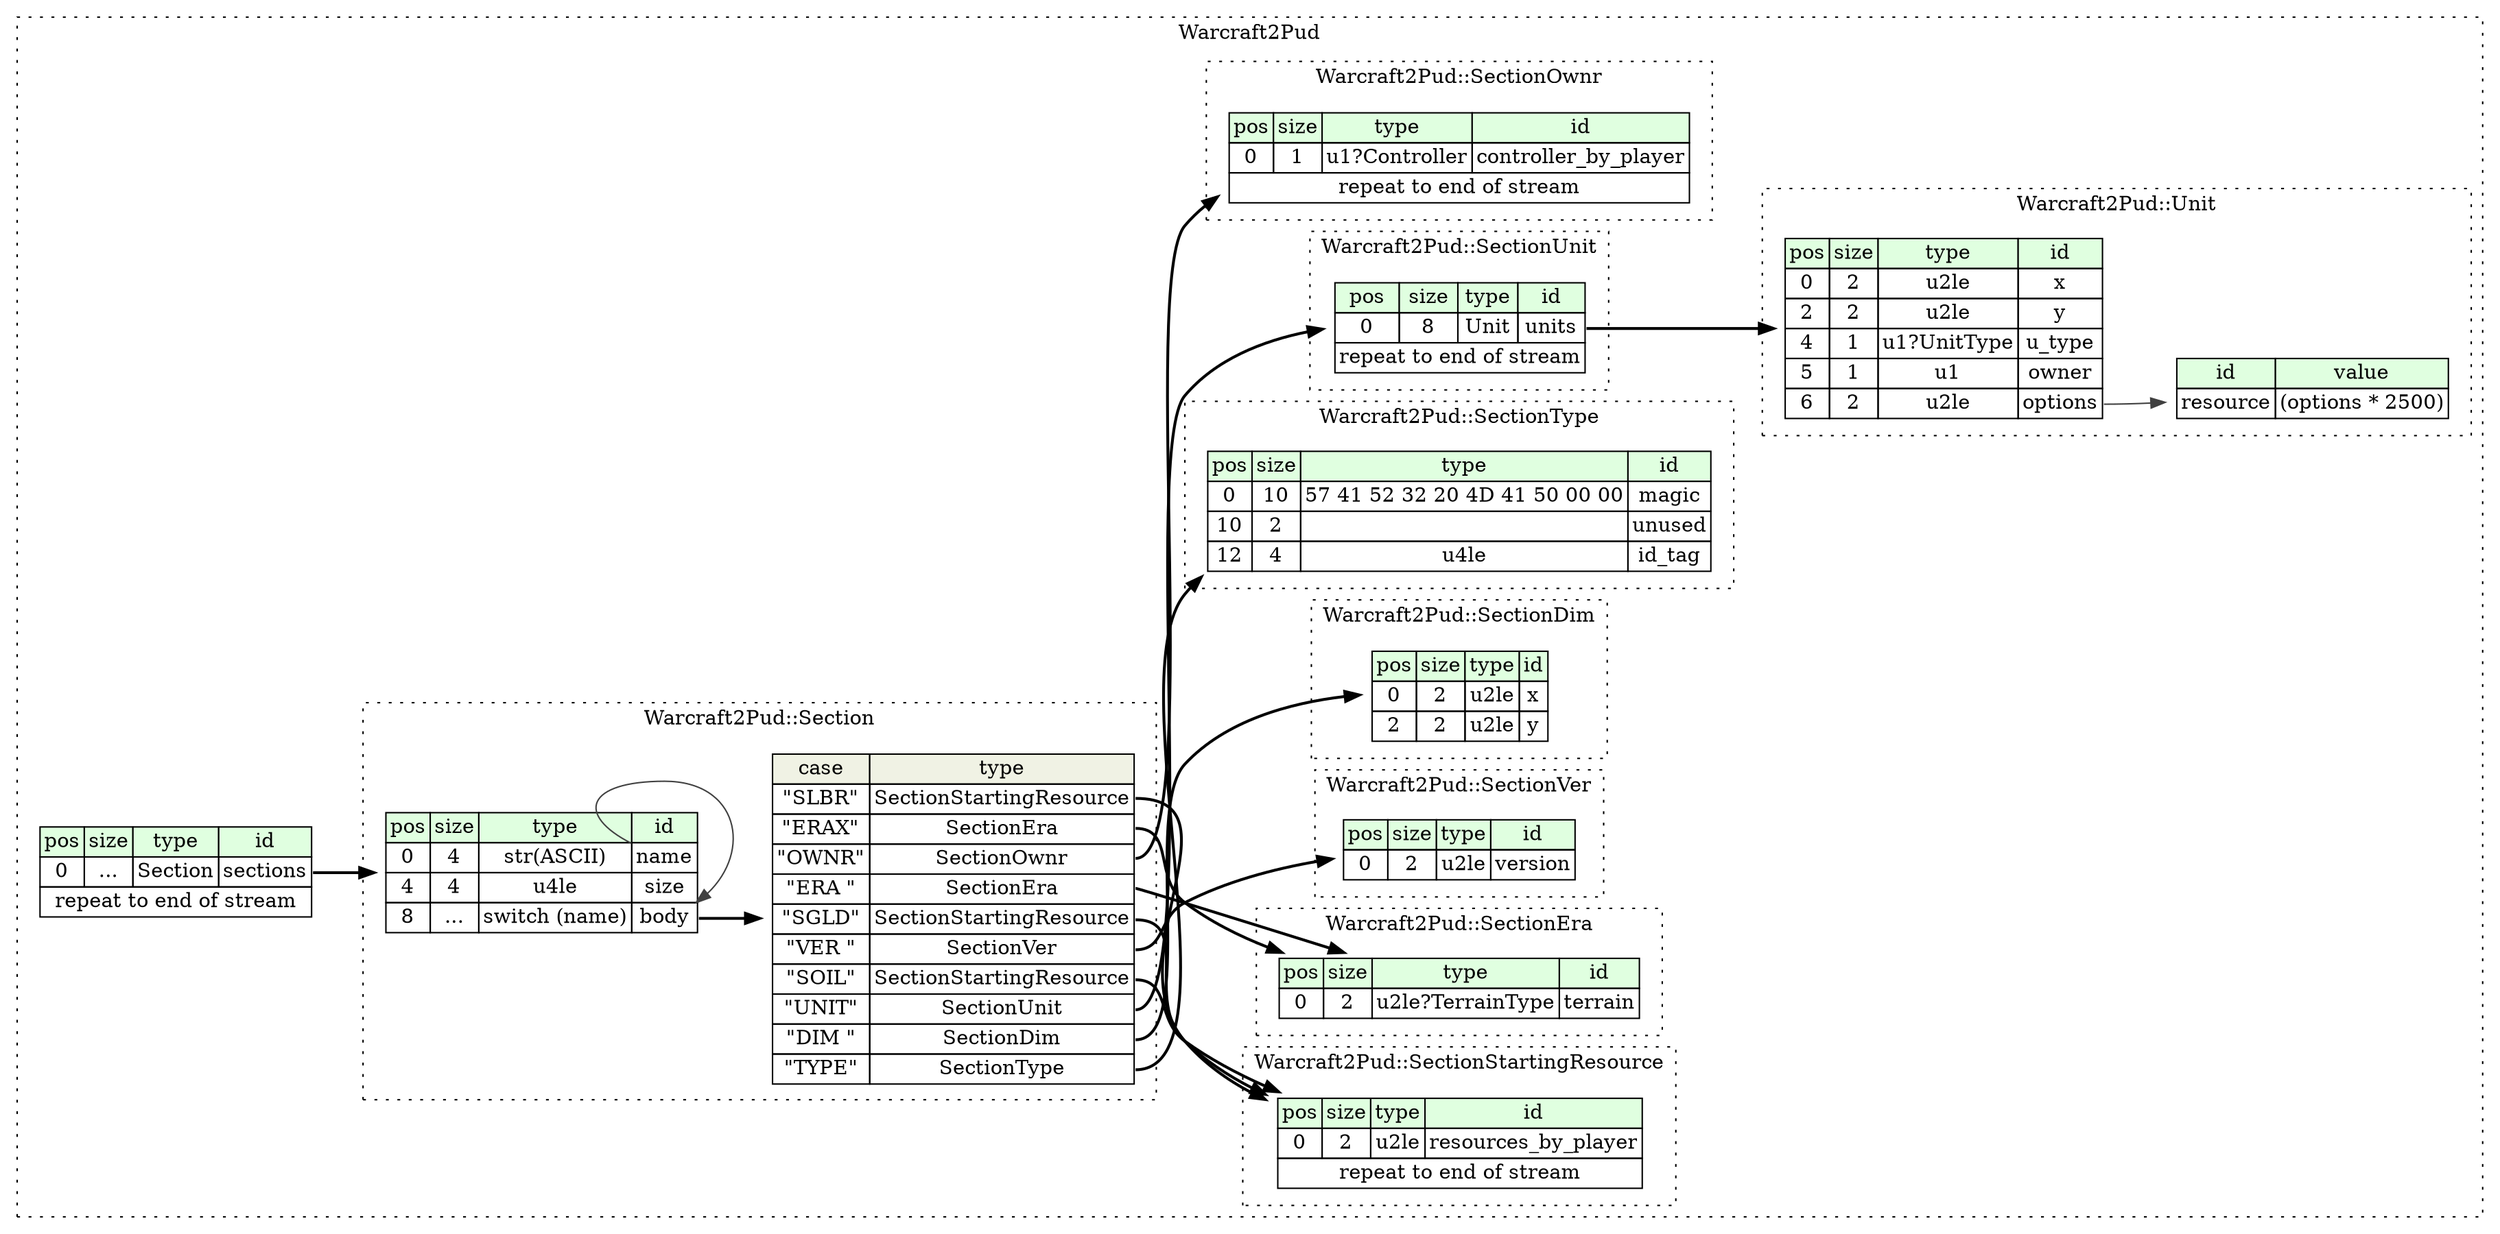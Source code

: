 digraph {
	rankdir=LR;
	node [shape=plaintext];
	subgraph cluster__warcraft_2_pud {
		label="Warcraft2Pud";
		graph[style=dotted];

		warcraft_2_pud__seq [label=<<TABLE BORDER="0" CELLBORDER="1" CELLSPACING="0">
			<TR><TD BGCOLOR="#E0FFE0">pos</TD><TD BGCOLOR="#E0FFE0">size</TD><TD BGCOLOR="#E0FFE0">type</TD><TD BGCOLOR="#E0FFE0">id</TD></TR>
			<TR><TD PORT="sections_pos">0</TD><TD PORT="sections_size">...</TD><TD>Section</TD><TD PORT="sections_type">sections</TD></TR>
			<TR><TD COLSPAN="4" PORT="sections__repeat">repeat to end of stream</TD></TR>
		</TABLE>>];
		subgraph cluster__section_starting_resource {
			label="Warcraft2Pud::SectionStartingResource";
			graph[style=dotted];

			section_starting_resource__seq [label=<<TABLE BORDER="0" CELLBORDER="1" CELLSPACING="0">
				<TR><TD BGCOLOR="#E0FFE0">pos</TD><TD BGCOLOR="#E0FFE0">size</TD><TD BGCOLOR="#E0FFE0">type</TD><TD BGCOLOR="#E0FFE0">id</TD></TR>
				<TR><TD PORT="resources_by_player_pos">0</TD><TD PORT="resources_by_player_size">2</TD><TD>u2le</TD><TD PORT="resources_by_player_type">resources_by_player</TD></TR>
				<TR><TD COLSPAN="4" PORT="resources_by_player__repeat">repeat to end of stream</TD></TR>
			</TABLE>>];
		}
		subgraph cluster__section_era {
			label="Warcraft2Pud::SectionEra";
			graph[style=dotted];

			section_era__seq [label=<<TABLE BORDER="0" CELLBORDER="1" CELLSPACING="0">
				<TR><TD BGCOLOR="#E0FFE0">pos</TD><TD BGCOLOR="#E0FFE0">size</TD><TD BGCOLOR="#E0FFE0">type</TD><TD BGCOLOR="#E0FFE0">id</TD></TR>
				<TR><TD PORT="terrain_pos">0</TD><TD PORT="terrain_size">2</TD><TD>u2le?TerrainType</TD><TD PORT="terrain_type">terrain</TD></TR>
			</TABLE>>];
		}
		subgraph cluster__section_ver {
			label="Warcraft2Pud::SectionVer";
			graph[style=dotted];

			section_ver__seq [label=<<TABLE BORDER="0" CELLBORDER="1" CELLSPACING="0">
				<TR><TD BGCOLOR="#E0FFE0">pos</TD><TD BGCOLOR="#E0FFE0">size</TD><TD BGCOLOR="#E0FFE0">type</TD><TD BGCOLOR="#E0FFE0">id</TD></TR>
				<TR><TD PORT="version_pos">0</TD><TD PORT="version_size">2</TD><TD>u2le</TD><TD PORT="version_type">version</TD></TR>
			</TABLE>>];
		}
		subgraph cluster__section_dim {
			label="Warcraft2Pud::SectionDim";
			graph[style=dotted];

			section_dim__seq [label=<<TABLE BORDER="0" CELLBORDER="1" CELLSPACING="0">
				<TR><TD BGCOLOR="#E0FFE0">pos</TD><TD BGCOLOR="#E0FFE0">size</TD><TD BGCOLOR="#E0FFE0">type</TD><TD BGCOLOR="#E0FFE0">id</TD></TR>
				<TR><TD PORT="x_pos">0</TD><TD PORT="x_size">2</TD><TD>u2le</TD><TD PORT="x_type">x</TD></TR>
				<TR><TD PORT="y_pos">2</TD><TD PORT="y_size">2</TD><TD>u2le</TD><TD PORT="y_type">y</TD></TR>
			</TABLE>>];
		}
		subgraph cluster__section_type {
			label="Warcraft2Pud::SectionType";
			graph[style=dotted];

			section_type__seq [label=<<TABLE BORDER="0" CELLBORDER="1" CELLSPACING="0">
				<TR><TD BGCOLOR="#E0FFE0">pos</TD><TD BGCOLOR="#E0FFE0">size</TD><TD BGCOLOR="#E0FFE0">type</TD><TD BGCOLOR="#E0FFE0">id</TD></TR>
				<TR><TD PORT="magic_pos">0</TD><TD PORT="magic_size">10</TD><TD>57 41 52 32 20 4D 41 50 00 00</TD><TD PORT="magic_type">magic</TD></TR>
				<TR><TD PORT="unused_pos">10</TD><TD PORT="unused_size">2</TD><TD></TD><TD PORT="unused_type">unused</TD></TR>
				<TR><TD PORT="id_tag_pos">12</TD><TD PORT="id_tag_size">4</TD><TD>u4le</TD><TD PORT="id_tag_type">id_tag</TD></TR>
			</TABLE>>];
		}
		subgraph cluster__section_unit {
			label="Warcraft2Pud::SectionUnit";
			graph[style=dotted];

			section_unit__seq [label=<<TABLE BORDER="0" CELLBORDER="1" CELLSPACING="0">
				<TR><TD BGCOLOR="#E0FFE0">pos</TD><TD BGCOLOR="#E0FFE0">size</TD><TD BGCOLOR="#E0FFE0">type</TD><TD BGCOLOR="#E0FFE0">id</TD></TR>
				<TR><TD PORT="units_pos">0</TD><TD PORT="units_size">8</TD><TD>Unit</TD><TD PORT="units_type">units</TD></TR>
				<TR><TD COLSPAN="4" PORT="units__repeat">repeat to end of stream</TD></TR>
			</TABLE>>];
		}
		subgraph cluster__section {
			label="Warcraft2Pud::Section";
			graph[style=dotted];

			section__seq [label=<<TABLE BORDER="0" CELLBORDER="1" CELLSPACING="0">
				<TR><TD BGCOLOR="#E0FFE0">pos</TD><TD BGCOLOR="#E0FFE0">size</TD><TD BGCOLOR="#E0FFE0">type</TD><TD BGCOLOR="#E0FFE0">id</TD></TR>
				<TR><TD PORT="name_pos">0</TD><TD PORT="name_size">4</TD><TD>str(ASCII)</TD><TD PORT="name_type">name</TD></TR>
				<TR><TD PORT="size_pos">4</TD><TD PORT="size_size">4</TD><TD>u4le</TD><TD PORT="size_type">size</TD></TR>
				<TR><TD PORT="body_pos">8</TD><TD PORT="body_size">...</TD><TD>switch (name)</TD><TD PORT="body_type">body</TD></TR>
			</TABLE>>];
section__seq_body_switch [label=<<TABLE BORDER="0" CELLBORDER="1" CELLSPACING="0">
	<TR><TD BGCOLOR="#F0F2E4">case</TD><TD BGCOLOR="#F0F2E4">type</TD></TR>
	<TR><TD>&quot;SLBR&quot;</TD><TD PORT="case0">SectionStartingResource</TD></TR>
	<TR><TD>&quot;ERAX&quot;</TD><TD PORT="case1">SectionEra</TD></TR>
	<TR><TD>&quot;OWNR&quot;</TD><TD PORT="case2">SectionOwnr</TD></TR>
	<TR><TD>&quot;ERA &quot;</TD><TD PORT="case3">SectionEra</TD></TR>
	<TR><TD>&quot;SGLD&quot;</TD><TD PORT="case4">SectionStartingResource</TD></TR>
	<TR><TD>&quot;VER &quot;</TD><TD PORT="case5">SectionVer</TD></TR>
	<TR><TD>&quot;SOIL&quot;</TD><TD PORT="case6">SectionStartingResource</TD></TR>
	<TR><TD>&quot;UNIT&quot;</TD><TD PORT="case7">SectionUnit</TD></TR>
	<TR><TD>&quot;DIM &quot;</TD><TD PORT="case8">SectionDim</TD></TR>
	<TR><TD>&quot;TYPE&quot;</TD><TD PORT="case9">SectionType</TD></TR>
</TABLE>>];
		}
		subgraph cluster__section_ownr {
			label="Warcraft2Pud::SectionOwnr";
			graph[style=dotted];

			section_ownr__seq [label=<<TABLE BORDER="0" CELLBORDER="1" CELLSPACING="0">
				<TR><TD BGCOLOR="#E0FFE0">pos</TD><TD BGCOLOR="#E0FFE0">size</TD><TD BGCOLOR="#E0FFE0">type</TD><TD BGCOLOR="#E0FFE0">id</TD></TR>
				<TR><TD PORT="controller_by_player_pos">0</TD><TD PORT="controller_by_player_size">1</TD><TD>u1?Controller</TD><TD PORT="controller_by_player_type">controller_by_player</TD></TR>
				<TR><TD COLSPAN="4" PORT="controller_by_player__repeat">repeat to end of stream</TD></TR>
			</TABLE>>];
		}
		subgraph cluster__unit {
			label="Warcraft2Pud::Unit";
			graph[style=dotted];

			unit__seq [label=<<TABLE BORDER="0" CELLBORDER="1" CELLSPACING="0">
				<TR><TD BGCOLOR="#E0FFE0">pos</TD><TD BGCOLOR="#E0FFE0">size</TD><TD BGCOLOR="#E0FFE0">type</TD><TD BGCOLOR="#E0FFE0">id</TD></TR>
				<TR><TD PORT="x_pos">0</TD><TD PORT="x_size">2</TD><TD>u2le</TD><TD PORT="x_type">x</TD></TR>
				<TR><TD PORT="y_pos">2</TD><TD PORT="y_size">2</TD><TD>u2le</TD><TD PORT="y_type">y</TD></TR>
				<TR><TD PORT="u_type_pos">4</TD><TD PORT="u_type_size">1</TD><TD>u1?UnitType</TD><TD PORT="u_type_type">u_type</TD></TR>
				<TR><TD PORT="owner_pos">5</TD><TD PORT="owner_size">1</TD><TD>u1</TD><TD PORT="owner_type">owner</TD></TR>
				<TR><TD PORT="options_pos">6</TD><TD PORT="options_size">2</TD><TD>u2le</TD><TD PORT="options_type">options</TD></TR>
			</TABLE>>];
			unit__inst__resource [label=<<TABLE BORDER="0" CELLBORDER="1" CELLSPACING="0">
				<TR><TD BGCOLOR="#E0FFE0">id</TD><TD BGCOLOR="#E0FFE0">value</TD></TR>
				<TR><TD>resource</TD><TD>(options * 2500)</TD></TR>
			</TABLE>>];
		}
	}
	warcraft_2_pud__seq:sections_type -> section__seq [style=bold];
	section_unit__seq:units_type -> unit__seq [style=bold];
	section__seq:body_type -> section__seq_body_switch [style=bold];
	section__seq_body_switch:case0 -> section_starting_resource__seq [style=bold];
	section__seq_body_switch:case1 -> section_era__seq [style=bold];
	section__seq_body_switch:case2 -> section_ownr__seq [style=bold];
	section__seq_body_switch:case3 -> section_era__seq [style=bold];
	section__seq_body_switch:case4 -> section_starting_resource__seq [style=bold];
	section__seq_body_switch:case5 -> section_ver__seq [style=bold];
	section__seq_body_switch:case6 -> section_starting_resource__seq [style=bold];
	section__seq_body_switch:case7 -> section_unit__seq [style=bold];
	section__seq_body_switch:case8 -> section_dim__seq [style=bold];
	section__seq_body_switch:case9 -> section_type__seq [style=bold];
	section__seq:name_type -> section__seq:body_type [color="#404040"];
	unit__seq:options_type -> unit__inst__resource [color="#404040"];
}
